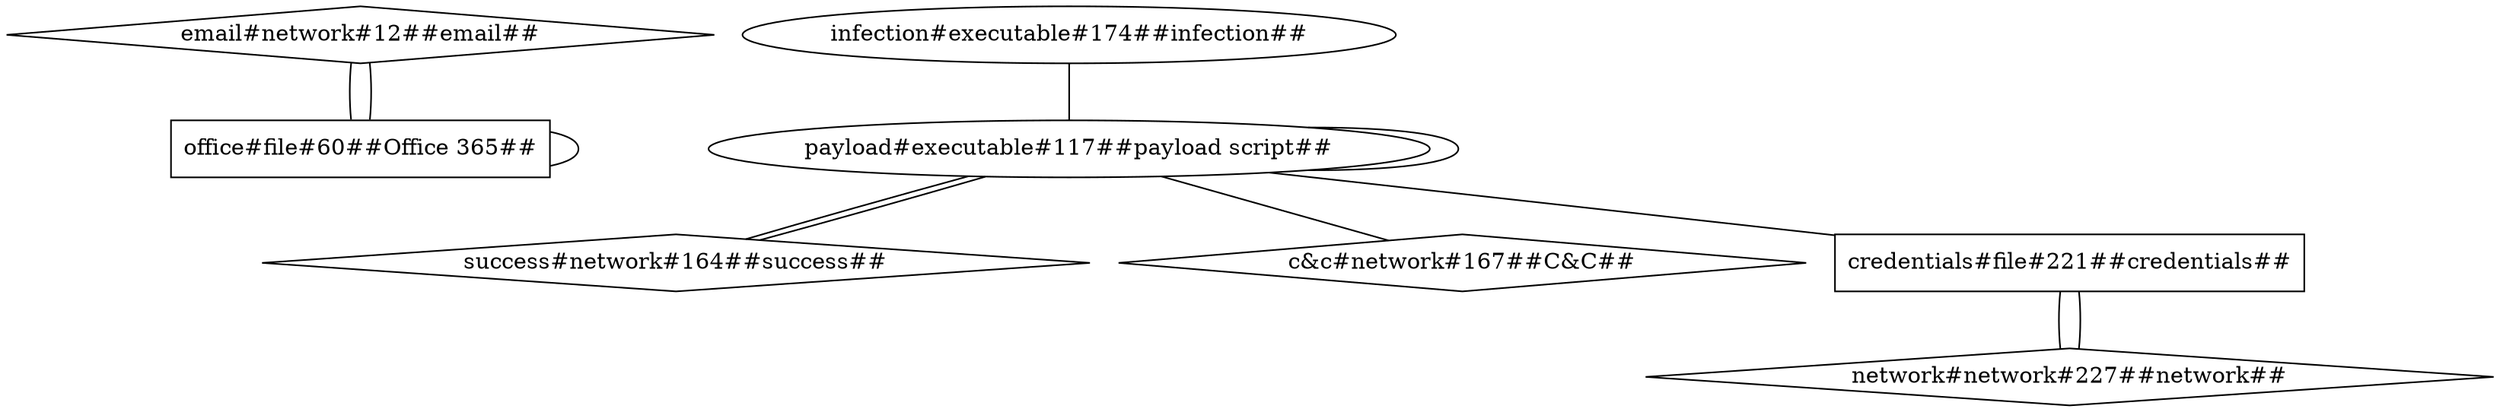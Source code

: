 graph G {
	"email#network#12" [label="email#network#12##email##" shape=diamond]
	"office#file#60" [label="office#file#60##Office 365##" shape=rectangle]
	"payload#executable#117" [label="payload#executable#117##payload script##" shape=oval]
	"success#network#164" [label="success#network#164##success##" shape=diamond]
	"c&c#network#167" [label="c&c#network#167##C&C##" shape=diamond]
	"infection#executable#174" [label="infection#executable#174##infection##" shape=oval]
	"network#network#227" [label="network#network#227##network##" shape=diamond]
	"credentials#file#221" [label="credentials#file#221##credentials##" shape=rectangle]
	"email#network#12" -- "office#file#60"
	"office#file#60" -- "office#file#60"
	"office#file#60" -- "email#network#12"
	"payload#executable#117" -- "success#network#164"
	"payload#executable#117" -- "payload#executable#117"
	"payload#executable#117" -- "c&c#network#167"
	"payload#executable#117" -- "credentials#file#221"
	"success#network#164" -- "payload#executable#117"
	"infection#executable#174" -- "payload#executable#117"
	"network#network#227" -- "credentials#file#221"
	"credentials#file#221" -- "network#network#227"
}
